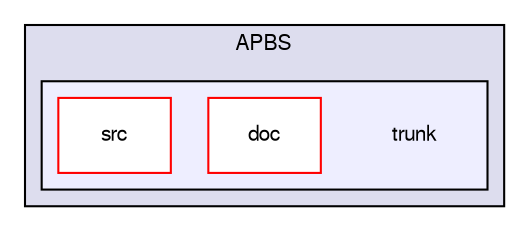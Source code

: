 digraph "C:/Users/bake113/Documents/Projects/APBS & PDB2PQR/Source code/APBS/trunk/" {
  compound=true
  node [ fontsize="10", fontname="FreeSans"];
  edge [ labelfontsize="10", labelfontname="FreeSans"];
  subgraph clusterdir_c09e22ff086aa14f051e2a8395252620 {
    graph [ bgcolor="#ddddee", pencolor="black", label="APBS" fontname="FreeSans", fontsize="10", URL="dir_c09e22ff086aa14f051e2a8395252620.html"]
  subgraph clusterdir_417301b16f13813237ea582877b764ac {
    graph [ bgcolor="#eeeeff", pencolor="black", label="" URL="dir_417301b16f13813237ea582877b764ac.html"];
    dir_417301b16f13813237ea582877b764ac [shape=plaintext label="trunk"];
    dir_e5f805f8c4d5db5068b4791f1d7a1c56 [shape=box label="doc" color="red" fillcolor="white" style="filled" URL="dir_e5f805f8c4d5db5068b4791f1d7a1c56.html"];
    dir_e5f440db28aa01947b9a534c86166b99 [shape=box label="src" color="red" fillcolor="white" style="filled" URL="dir_e5f440db28aa01947b9a534c86166b99.html"];
  }
  }
}
